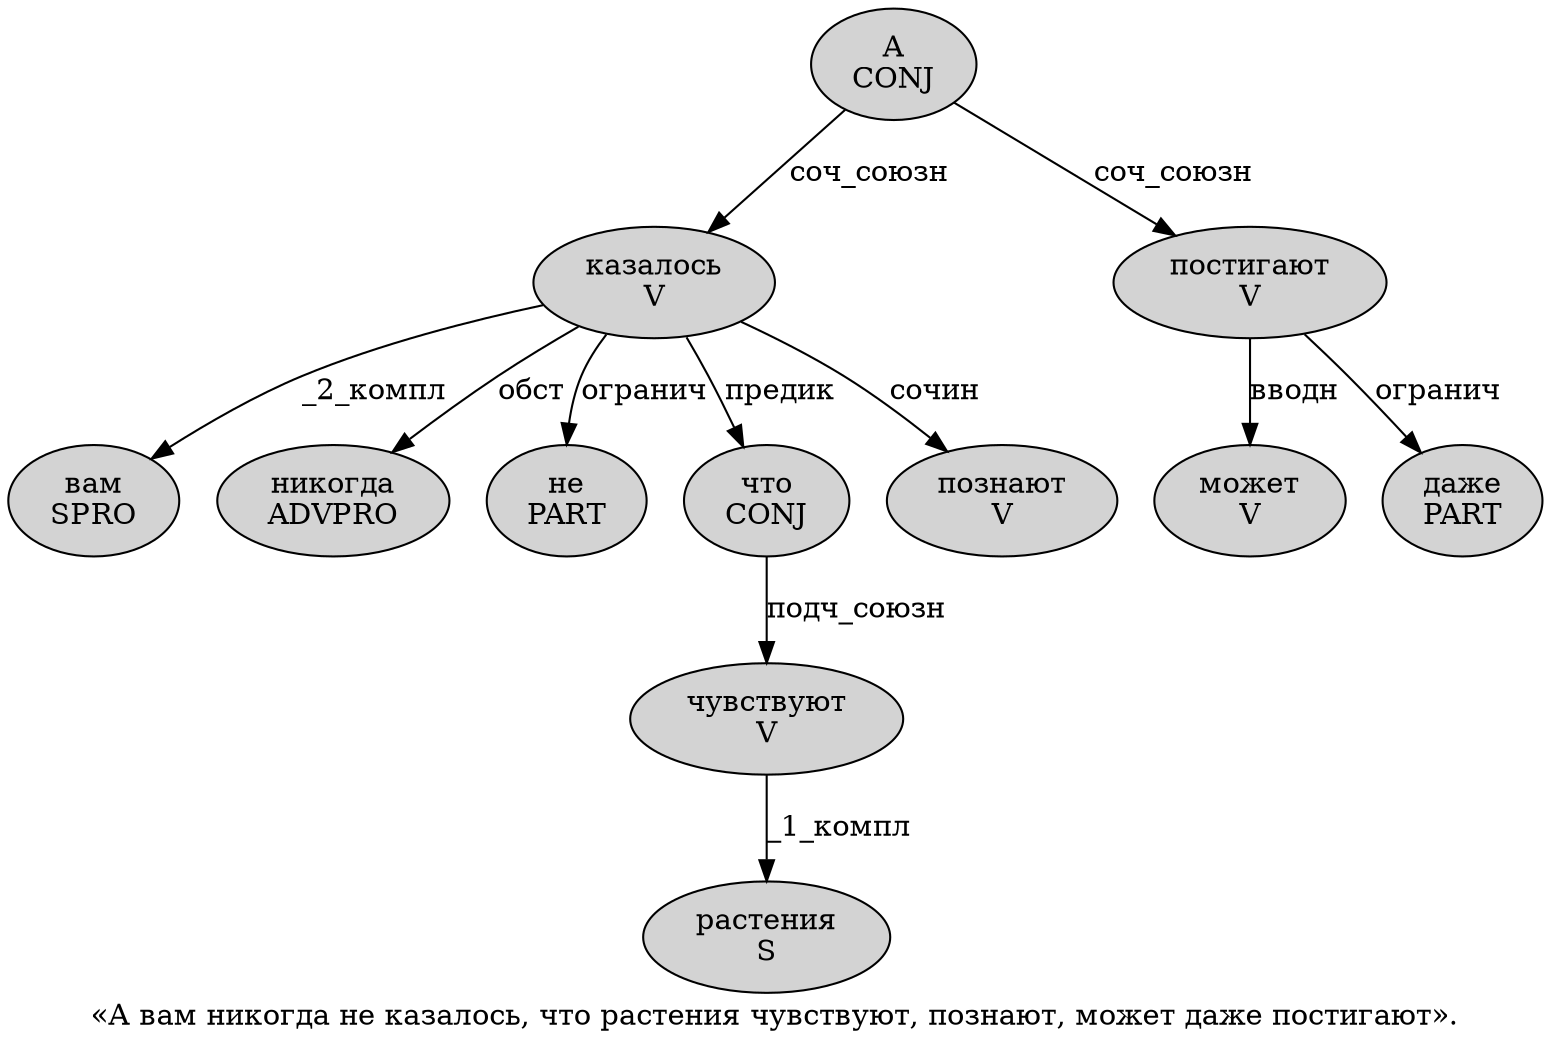 digraph SENTENCE_2092 {
	graph [label="«А вам никогда не казалось, что растения чувствуют, познают, может даже постигают»."]
	node [style=filled]
		1 [label="А
CONJ" color="" fillcolor=lightgray penwidth=1 shape=ellipse]
		2 [label="вам
SPRO" color="" fillcolor=lightgray penwidth=1 shape=ellipse]
		3 [label="никогда
ADVPRO" color="" fillcolor=lightgray penwidth=1 shape=ellipse]
		4 [label="не
PART" color="" fillcolor=lightgray penwidth=1 shape=ellipse]
		5 [label="казалось
V" color="" fillcolor=lightgray penwidth=1 shape=ellipse]
		7 [label="что
CONJ" color="" fillcolor=lightgray penwidth=1 shape=ellipse]
		8 [label="растения
S" color="" fillcolor=lightgray penwidth=1 shape=ellipse]
		9 [label="чувствуют
V" color="" fillcolor=lightgray penwidth=1 shape=ellipse]
		11 [label="познают
V" color="" fillcolor=lightgray penwidth=1 shape=ellipse]
		13 [label="может
V" color="" fillcolor=lightgray penwidth=1 shape=ellipse]
		14 [label="даже
PART" color="" fillcolor=lightgray penwidth=1 shape=ellipse]
		15 [label="постигают
V" color="" fillcolor=lightgray penwidth=1 shape=ellipse]
			7 -> 9 [label="подч_союзн"]
			1 -> 5 [label="соч_союзн"]
			1 -> 15 [label="соч_союзн"]
			5 -> 2 [label="_2_компл"]
			5 -> 3 [label="обст"]
			5 -> 4 [label="огранич"]
			5 -> 7 [label="предик"]
			5 -> 11 [label="сочин"]
			9 -> 8 [label="_1_компл"]
			15 -> 13 [label="вводн"]
			15 -> 14 [label="огранич"]
}